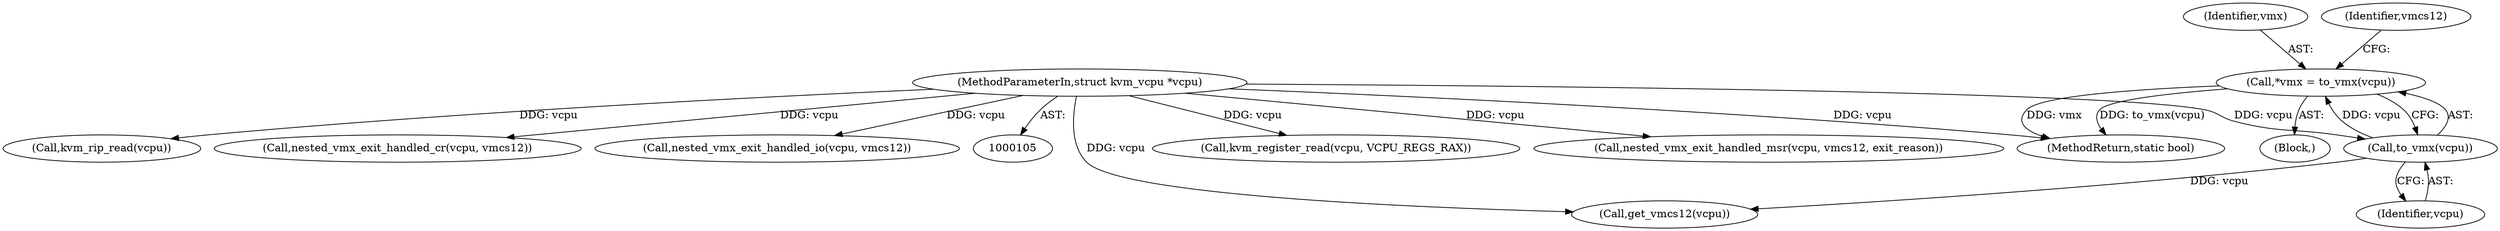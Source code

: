 digraph "0_linux_ef85b67385436ddc1998f45f1d6a210f935b3388_1@pointer" {
"1000114" [label="(Call,*vmx = to_vmx(vcpu))"];
"1000116" [label="(Call,to_vmx(vcpu))"];
"1000106" [label="(MethodParameterIn,struct kvm_vcpu *vcpu)"];
"1000121" [label="(Call,get_vmcs12(vcpu))"];
"1000114" [label="(Call,*vmx = to_vmx(vcpu))"];
"1000250" [label="(Call,kvm_register_read(vcpu, VCPU_REGS_RAX))"];
"1000320" [label="(Call,nested_vmx_exit_handled_msr(vcpu, vmcs12, exit_reason))"];
"1000117" [label="(Identifier,vcpu)"];
"1000106" [label="(MethodParameterIn,struct kvm_vcpu *vcpu)"];
"1000130" [label="(Call,kvm_rip_read(vcpu))"];
"1000115" [label="(Identifier,vmx)"];
"1000298" [label="(Call,nested_vmx_exit_handled_cr(vcpu, vmcs12))"];
"1000394" [label="(MethodReturn,static bool)"];
"1000116" [label="(Call,to_vmx(vcpu))"];
"1000120" [label="(Identifier,vmcs12)"];
"1000308" [label="(Call,nested_vmx_exit_handled_io(vcpu, vmcs12))"];
"1000107" [label="(Block,)"];
"1000114" -> "1000107"  [label="AST: "];
"1000114" -> "1000116"  [label="CFG: "];
"1000115" -> "1000114"  [label="AST: "];
"1000116" -> "1000114"  [label="AST: "];
"1000120" -> "1000114"  [label="CFG: "];
"1000114" -> "1000394"  [label="DDG: vmx"];
"1000114" -> "1000394"  [label="DDG: to_vmx(vcpu)"];
"1000116" -> "1000114"  [label="DDG: vcpu"];
"1000116" -> "1000117"  [label="CFG: "];
"1000117" -> "1000116"  [label="AST: "];
"1000106" -> "1000116"  [label="DDG: vcpu"];
"1000116" -> "1000121"  [label="DDG: vcpu"];
"1000106" -> "1000105"  [label="AST: "];
"1000106" -> "1000394"  [label="DDG: vcpu"];
"1000106" -> "1000121"  [label="DDG: vcpu"];
"1000106" -> "1000130"  [label="DDG: vcpu"];
"1000106" -> "1000250"  [label="DDG: vcpu"];
"1000106" -> "1000298"  [label="DDG: vcpu"];
"1000106" -> "1000308"  [label="DDG: vcpu"];
"1000106" -> "1000320"  [label="DDG: vcpu"];
}
